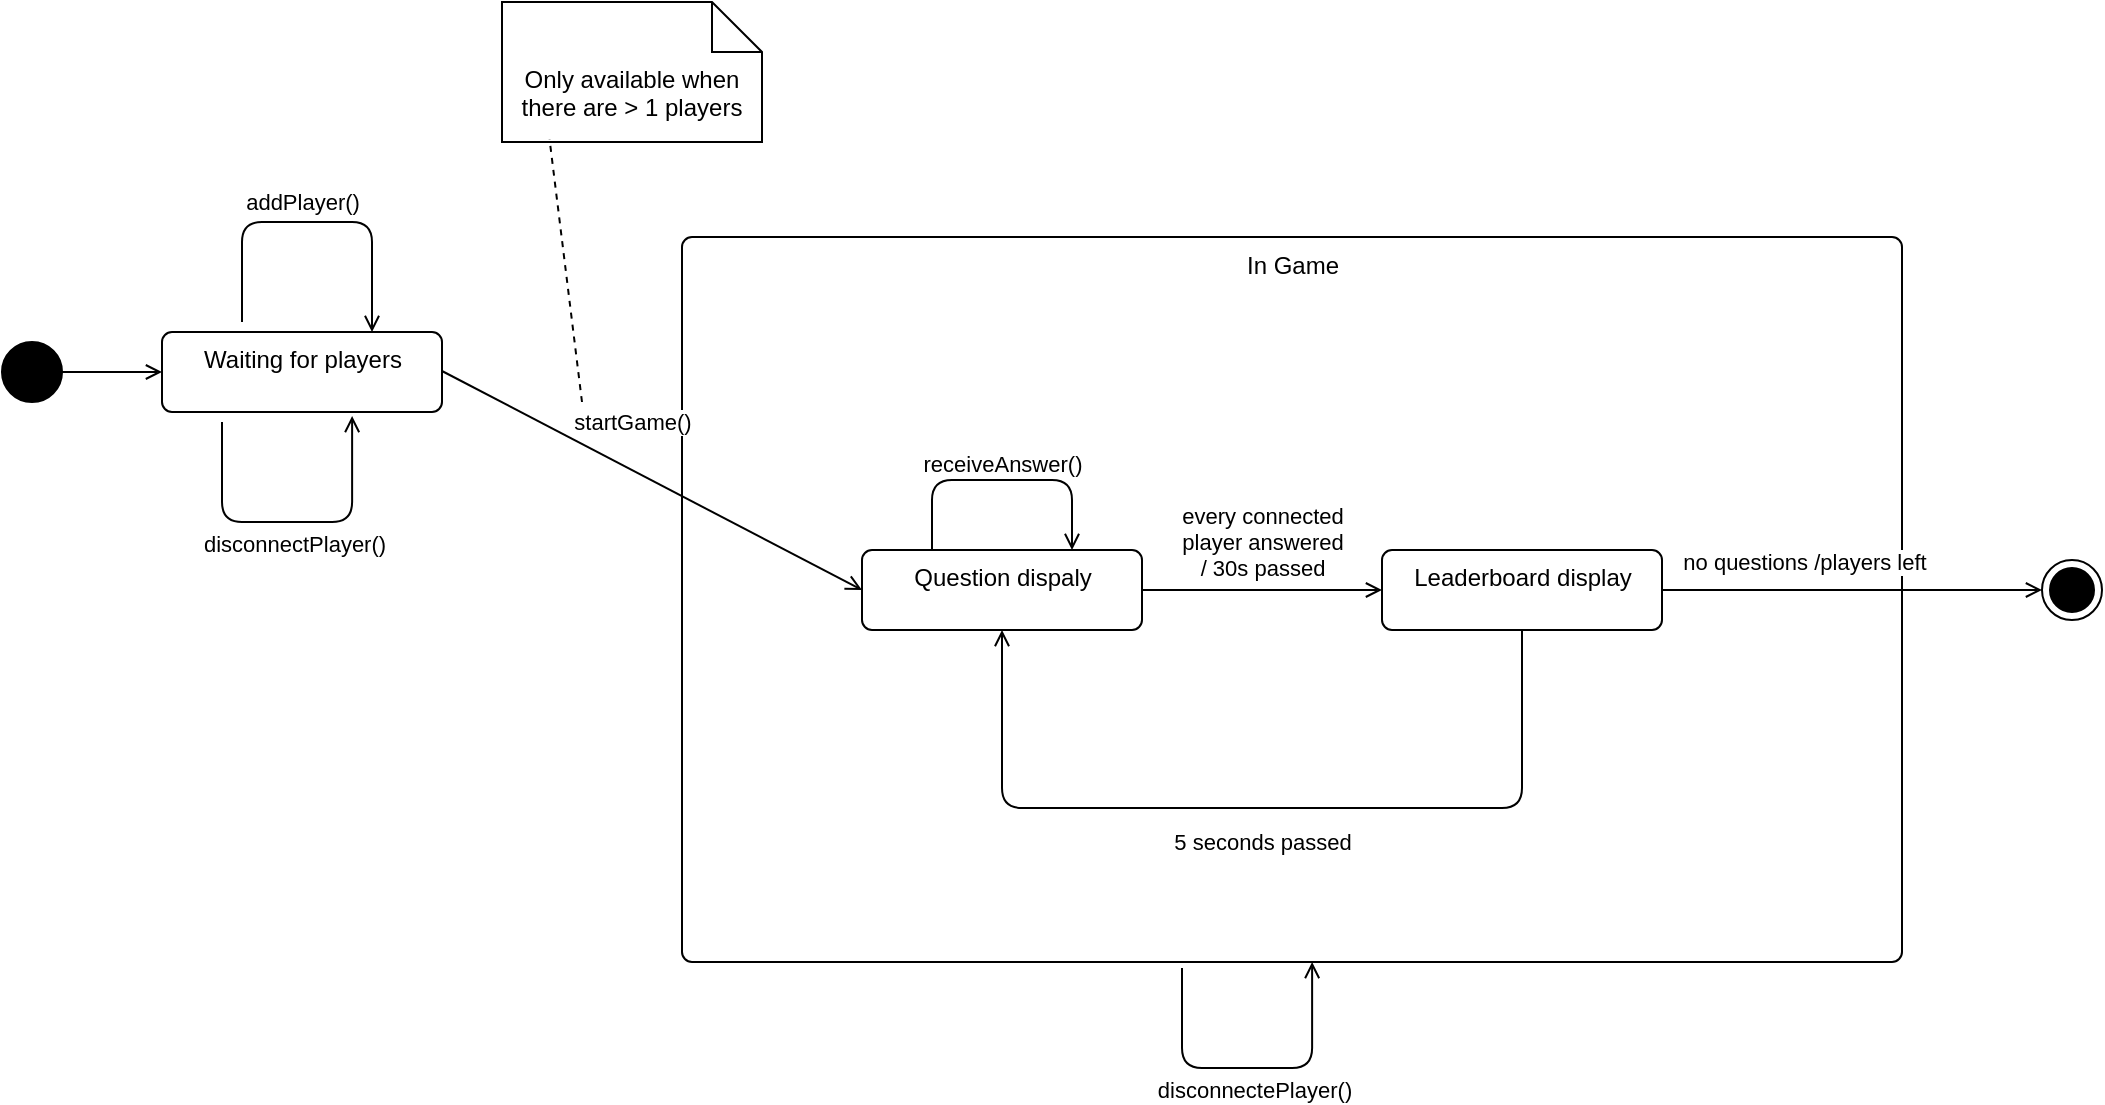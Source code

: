 <mxfile>
    <diagram id="SOHcDXor_6R_GYQFf2Vr" name="Page-1">
        <mxGraphModel dx="602" dy="576" grid="1" gridSize="10" guides="1" tooltips="1" connect="1" arrows="1" fold="1" page="1" pageScale="1" pageWidth="850" pageHeight="1100" math="0" shadow="0">
            <root>
                <mxCell id="0"/>
                <mxCell id="1" parent="0"/>
                <mxCell id="4" style="edgeStyle=none;html=1;entryX=0;entryY=0.5;entryDx=0;entryDy=0;endArrow=open;endFill=0;" edge="1" parent="1" source="2" target="3">
                    <mxGeometry relative="1" as="geometry"/>
                </mxCell>
                <mxCell id="2" value="" style="ellipse;fillColor=strokeColor;" vertex="1" parent="1">
                    <mxGeometry x="60" y="200" width="30" height="30" as="geometry"/>
                </mxCell>
                <mxCell id="3" value="Waiting for players" style="html=1;align=center;verticalAlign=top;rounded=1;absoluteArcSize=1;arcSize=10;dashed=0;" vertex="1" parent="1">
                    <mxGeometry x="140" y="195" width="140" height="40" as="geometry"/>
                </mxCell>
                <mxCell id="5" value="In Game" style="html=1;align=center;verticalAlign=top;rounded=1;absoluteArcSize=1;arcSize=10;dashed=0;" vertex="1" parent="1">
                    <mxGeometry x="400" y="147.5" width="610" height="362.5" as="geometry"/>
                </mxCell>
                <mxCell id="6" style="edgeStyle=none;html=1;entryX=0;entryY=0.5;entryDx=0;entryDy=0;endArrow=open;endFill=0;" edge="1" parent="1" target="18">
                    <mxGeometry relative="1" as="geometry">
                        <mxPoint x="280" y="214.5" as="sourcePoint"/>
                        <mxPoint x="330" y="214.5" as="targetPoint"/>
                    </mxGeometry>
                </mxCell>
                <mxCell id="7" value="startGame()" style="edgeLabel;html=1;align=center;verticalAlign=middle;resizable=0;points=[];" vertex="1" connectable="0" parent="6">
                    <mxGeometry x="-0.08" relative="1" as="geometry">
                        <mxPoint x="-2" y="-25" as="offset"/>
                    </mxGeometry>
                </mxCell>
                <mxCell id="8" value="Only available when there are &amp;gt; 1 players" style="shape=note2;boundedLbl=1;whiteSpace=wrap;html=1;size=25;verticalAlign=top;align=center;" vertex="1" parent="1">
                    <mxGeometry x="310" y="30" width="130" height="70" as="geometry"/>
                </mxCell>
                <mxCell id="9" value="" style="endArrow=none;dashed=1;html=1;entryX=0.183;entryY=0.983;entryDx=0;entryDy=0;entryPerimeter=0;" edge="1" parent="1" target="8">
                    <mxGeometry width="50" height="50" relative="1" as="geometry">
                        <mxPoint x="350" y="230" as="sourcePoint"/>
                        <mxPoint x="400" y="130" as="targetPoint"/>
                    </mxGeometry>
                </mxCell>
                <mxCell id="10" style="edgeStyle=elbowEdgeStyle;html=1;endArrow=open;endFill=0;elbow=vertical;entryX=0.75;entryY=0;entryDx=0;entryDy=0;" edge="1" parent="1" target="3">
                    <mxGeometry relative="1" as="geometry">
                        <mxPoint x="180" y="190" as="sourcePoint"/>
                        <mxPoint x="240" y="120" as="targetPoint"/>
                        <Array as="points">
                            <mxPoint x="220" y="140"/>
                        </Array>
                    </mxGeometry>
                </mxCell>
                <mxCell id="11" value="addPlayer()" style="edgeLabel;html=1;align=center;verticalAlign=middle;resizable=0;points=[];" vertex="1" connectable="0" parent="10">
                    <mxGeometry x="0.518" y="-3" relative="1" as="geometry">
                        <mxPoint x="-32" y="-24" as="offset"/>
                    </mxGeometry>
                </mxCell>
                <mxCell id="12" style="edgeStyle=elbowEdgeStyle;html=1;endArrow=open;endFill=0;elbow=vertical;entryX=0.679;entryY=1.05;entryDx=0;entryDy=0;entryPerimeter=0;" edge="1" parent="1" target="3">
                    <mxGeometry relative="1" as="geometry">
                        <mxPoint x="170" y="240" as="sourcePoint"/>
                        <mxPoint x="235" y="245" as="targetPoint"/>
                        <Array as="points">
                            <mxPoint x="250" y="290"/>
                            <mxPoint x="200" y="290"/>
                        </Array>
                    </mxGeometry>
                </mxCell>
                <mxCell id="13" value="disconnectPlayer()" style="edgeLabel;html=1;align=center;verticalAlign=middle;resizable=0;points=[];" vertex="1" connectable="0" parent="12">
                    <mxGeometry x="0.518" y="-3" relative="1" as="geometry">
                        <mxPoint x="-32" y="23" as="offset"/>
                    </mxGeometry>
                </mxCell>
                <mxCell id="14" style="edgeStyle=elbowEdgeStyle;html=1;endArrow=open;endFill=0;elbow=vertical;entryX=0.679;entryY=1.05;entryDx=0;entryDy=0;entryPerimeter=0;" edge="1" parent="1">
                    <mxGeometry relative="1" as="geometry">
                        <mxPoint x="650" y="513" as="sourcePoint"/>
                        <mxPoint x="715.06" y="510" as="targetPoint"/>
                        <Array as="points">
                            <mxPoint x="730" y="563"/>
                            <mxPoint x="680" y="563"/>
                        </Array>
                    </mxGeometry>
                </mxCell>
                <mxCell id="15" value="disconnectePlayer()" style="edgeLabel;html=1;align=center;verticalAlign=middle;resizable=0;points=[];" vertex="1" connectable="0" parent="14">
                    <mxGeometry x="0.518" y="-3" relative="1" as="geometry">
                        <mxPoint x="-32" y="23" as="offset"/>
                    </mxGeometry>
                </mxCell>
                <mxCell id="16" value="" style="ellipse;html=1;shape=endState;fillColor=strokeColor;" vertex="1" parent="1">
                    <mxGeometry x="1080" y="309" width="30" height="30" as="geometry"/>
                </mxCell>
                <mxCell id="18" value="Question dispaly" style="html=1;align=center;verticalAlign=top;rounded=1;absoluteArcSize=1;arcSize=10;dashed=0;" vertex="1" parent="1">
                    <mxGeometry x="490" y="304" width="140" height="40" as="geometry"/>
                </mxCell>
                <mxCell id="19" value="Leaderboard display" style="html=1;align=center;verticalAlign=top;rounded=1;absoluteArcSize=1;arcSize=10;dashed=0;" vertex="1" parent="1">
                    <mxGeometry x="750" y="304" width="140" height="40" as="geometry"/>
                </mxCell>
                <mxCell id="20" style="edgeStyle=none;html=1;entryX=0;entryY=0.5;entryDx=0;entryDy=0;endArrow=open;endFill=0;exitX=1;exitY=0.5;exitDx=0;exitDy=0;" edge="1" parent="1" source="18" target="19">
                    <mxGeometry relative="1" as="geometry">
                        <mxPoint x="640" y="350" as="sourcePoint"/>
                        <mxPoint x="850" y="459.5" as="targetPoint"/>
                    </mxGeometry>
                </mxCell>
                <mxCell id="21" value="every connected&lt;br&gt;player answered&lt;br&gt;/ 30s passed" style="edgeLabel;html=1;align=center;verticalAlign=middle;resizable=0;points=[];" vertex="1" connectable="0" parent="20">
                    <mxGeometry x="-0.08" relative="1" as="geometry">
                        <mxPoint x="5" y="-24" as="offset"/>
                    </mxGeometry>
                </mxCell>
                <mxCell id="23" style="edgeStyle=elbowEdgeStyle;html=1;endArrow=open;endFill=0;elbow=vertical;entryX=0.5;entryY=1;entryDx=0;entryDy=0;exitX=0.5;exitY=1;exitDx=0;exitDy=0;" edge="1" parent="1" source="19" target="18">
                    <mxGeometry relative="1" as="geometry">
                        <mxPoint x="650" y="383" as="sourcePoint"/>
                        <mxPoint x="715.06" y="380" as="targetPoint"/>
                        <Array as="points">
                            <mxPoint x="730" y="433"/>
                            <mxPoint x="680" y="433"/>
                        </Array>
                    </mxGeometry>
                </mxCell>
                <mxCell id="24" value="5 seconds passed" style="edgeLabel;html=1;align=center;verticalAlign=middle;resizable=0;points=[];" vertex="1" connectable="0" parent="23">
                    <mxGeometry x="0.518" y="-3" relative="1" as="geometry">
                        <mxPoint x="113" y="20" as="offset"/>
                    </mxGeometry>
                </mxCell>
                <mxCell id="25" value="" style="edgeStyle=elbowEdgeStyle;elbow=vertical;html=1;endArrow=open;endFill=0;exitX=1;exitY=0.5;exitDx=0;exitDy=0;" edge="1" parent="1" source="19" target="16">
                    <mxGeometry relative="1" as="geometry">
                        <mxPoint x="1040" y="360" as="sourcePoint"/>
                    </mxGeometry>
                </mxCell>
                <mxCell id="26" value="no questions /players left" style="edgeLabel;html=1;align=center;verticalAlign=middle;resizable=0;points=[];" vertex="1" connectable="0" parent="25">
                    <mxGeometry x="-0.478" y="1" relative="1" as="geometry">
                        <mxPoint x="21" y="-13" as="offset"/>
                    </mxGeometry>
                </mxCell>
                <mxCell id="27" style="edgeStyle=elbowEdgeStyle;html=1;endArrow=open;endFill=0;elbow=vertical;entryX=0.75;entryY=0;entryDx=0;entryDy=0;exitX=0.25;exitY=0;exitDx=0;exitDy=0;" edge="1" parent="1" source="18" target="18">
                    <mxGeometry relative="1" as="geometry">
                        <mxPoint x="700" y="180" as="sourcePoint"/>
                        <mxPoint x="440" y="180" as="targetPoint"/>
                        <Array as="points">
                            <mxPoint x="610" y="269"/>
                            <mxPoint x="560" y="269"/>
                        </Array>
                    </mxGeometry>
                </mxCell>
                <mxCell id="28" value="receiveAnswer()" style="edgeLabel;html=1;align=center;verticalAlign=middle;resizable=0;points=[];" vertex="1" connectable="0" parent="27">
                    <mxGeometry x="0.518" y="-3" relative="1" as="geometry">
                        <mxPoint x="-32" y="-10" as="offset"/>
                    </mxGeometry>
                </mxCell>
            </root>
        </mxGraphModel>
    </diagram>
</mxfile>
